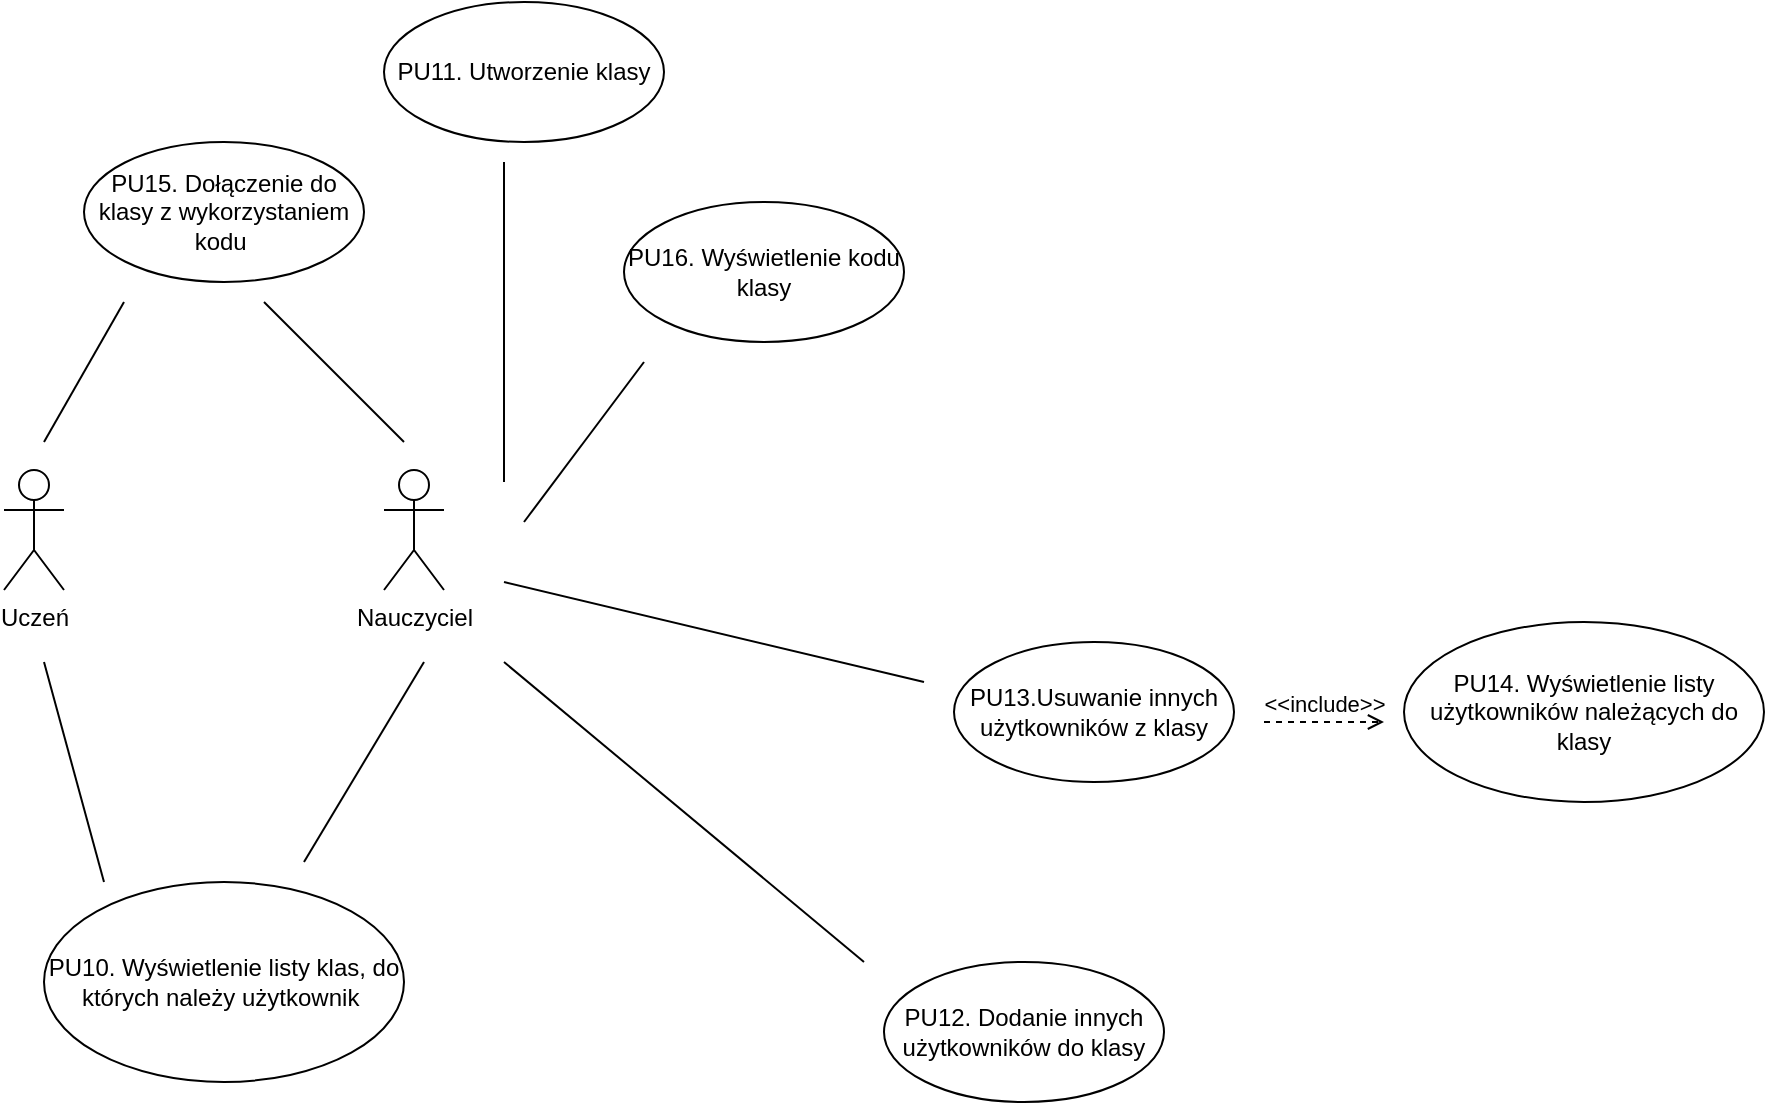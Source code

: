 <mxfile version="25.0.3">
  <diagram name="Strona-1" id="Scgg916_XBtNbLoqnLQ0">
    <mxGraphModel dx="1674" dy="746" grid="1" gridSize="10" guides="1" tooltips="1" connect="1" arrows="1" fold="1" page="1" pageScale="1" pageWidth="1169" pageHeight="827" math="0" shadow="0">
      <root>
        <mxCell id="0" />
        <mxCell id="1" parent="0" />
        <mxCell id="Vpx7Sv_BWOCrT1ZjL_7J-3" value="Nauczyciel" style="shape=umlActor;html=1;verticalLabelPosition=bottom;verticalAlign=top;align=center;" parent="1" vertex="1">
          <mxGeometry x="300" y="384" width="30" height="60" as="geometry" />
        </mxCell>
        <mxCell id="Vpx7Sv_BWOCrT1ZjL_7J-10" value="" style="edgeStyle=none;html=1;endArrow=none;verticalAlign=bottom;rounded=0;" parent="1" edge="1">
          <mxGeometry width="160" relative="1" as="geometry">
            <mxPoint x="360" y="390" as="sourcePoint" />
            <mxPoint x="360" y="230" as="targetPoint" />
          </mxGeometry>
        </mxCell>
        <mxCell id="Vpx7Sv_BWOCrT1ZjL_7J-11" value="PU12. Dodanie innych użytkowników do klasy" style="ellipse;whiteSpace=wrap;html=1;" parent="1" vertex="1">
          <mxGeometry x="550" y="630" width="140" height="70" as="geometry" />
        </mxCell>
        <mxCell id="Vpx7Sv_BWOCrT1ZjL_7J-13" value="PU10. Wyświetlenie listy klas, do których należy użytkownik&amp;nbsp;" style="ellipse;whiteSpace=wrap;html=1;" parent="1" vertex="1">
          <mxGeometry x="130" y="590" width="180" height="100" as="geometry" />
        </mxCell>
        <mxCell id="Vpx7Sv_BWOCrT1ZjL_7J-18" value="" style="edgeStyle=none;html=1;endArrow=none;verticalAlign=bottom;rounded=0;" parent="1" edge="1">
          <mxGeometry width="160" relative="1" as="geometry">
            <mxPoint x="370" y="410" as="sourcePoint" />
            <mxPoint x="430" y="330" as="targetPoint" />
          </mxGeometry>
        </mxCell>
        <mxCell id="Vpx7Sv_BWOCrT1ZjL_7J-19" value="PU11. Utworzenie klasy" style="ellipse;whiteSpace=wrap;html=1;" parent="1" vertex="1">
          <mxGeometry x="300" y="150" width="140" height="70" as="geometry" />
        </mxCell>
        <mxCell id="Vpx7Sv_BWOCrT1ZjL_7J-20" value="PU15&lt;span style=&quot;background-color: initial;&quot;&gt;. Dołączenie do klasy z wykorzystaniem kodu&amp;nbsp;&lt;/span&gt;" style="ellipse;whiteSpace=wrap;html=1;" parent="1" vertex="1">
          <mxGeometry x="150" y="220" width="140" height="70" as="geometry" />
        </mxCell>
        <mxCell id="7erooQuaVug4p2jluh0y-1" value="Uczeń" style="shape=umlActor;html=1;verticalLabelPosition=bottom;verticalAlign=top;align=center;" parent="1" vertex="1">
          <mxGeometry x="110" y="384" width="30" height="60" as="geometry" />
        </mxCell>
        <mxCell id="7erooQuaVug4p2jluh0y-4" value="" style="edgeStyle=none;html=1;endArrow=none;verticalAlign=bottom;rounded=0;" parent="1" edge="1">
          <mxGeometry width="160" relative="1" as="geometry">
            <mxPoint x="160" y="590" as="sourcePoint" />
            <mxPoint x="130" y="480" as="targetPoint" />
          </mxGeometry>
        </mxCell>
        <mxCell id="7erooQuaVug4p2jluh0y-6" value="" style="edgeStyle=none;html=1;endArrow=none;verticalAlign=bottom;rounded=0;" parent="1" edge="1">
          <mxGeometry width="160" relative="1" as="geometry">
            <mxPoint x="360" y="440" as="sourcePoint" />
            <mxPoint x="570" y="490" as="targetPoint" />
          </mxGeometry>
        </mxCell>
        <mxCell id="7erooQuaVug4p2jluh0y-7" value="PU16. Wyświetlenie kodu klasy" style="ellipse;whiteSpace=wrap;html=1;" parent="1" vertex="1">
          <mxGeometry x="420" y="250" width="140" height="70" as="geometry" />
        </mxCell>
        <mxCell id="7erooQuaVug4p2jluh0y-8" value="" style="edgeStyle=none;html=1;endArrow=none;verticalAlign=bottom;rounded=0;" parent="1" edge="1">
          <mxGeometry width="160" relative="1" as="geometry">
            <mxPoint x="320" y="480" as="sourcePoint" />
            <mxPoint x="260" y="580" as="targetPoint" />
          </mxGeometry>
        </mxCell>
        <mxCell id="7erooQuaVug4p2jluh0y-9" value="PU13.Usuwanie innych użytkowników z klasy" style="ellipse;whiteSpace=wrap;html=1;" parent="1" vertex="1">
          <mxGeometry x="585" y="470" width="140" height="70" as="geometry" />
        </mxCell>
        <mxCell id="hYwZpnP9EdemAaqzcxsh-1" value="" style="edgeStyle=none;html=1;endArrow=none;verticalAlign=bottom;rounded=0;" parent="1" edge="1">
          <mxGeometry width="160" relative="1" as="geometry">
            <mxPoint x="540" y="630" as="sourcePoint" />
            <mxPoint x="360" y="480" as="targetPoint" />
          </mxGeometry>
        </mxCell>
        <mxCell id="hYwZpnP9EdemAaqzcxsh-3" value="" style="edgeStyle=none;html=1;endArrow=none;verticalAlign=bottom;rounded=0;" parent="1" edge="1">
          <mxGeometry width="160" relative="1" as="geometry">
            <mxPoint x="170" y="300" as="sourcePoint" />
            <mxPoint x="130" y="370" as="targetPoint" />
          </mxGeometry>
        </mxCell>
        <mxCell id="hYwZpnP9EdemAaqzcxsh-4" value="" style="edgeStyle=none;html=1;endArrow=none;verticalAlign=bottom;rounded=0;" parent="1" edge="1">
          <mxGeometry width="160" relative="1" as="geometry">
            <mxPoint x="240" y="300" as="sourcePoint" />
            <mxPoint x="310" y="370" as="targetPoint" />
          </mxGeometry>
        </mxCell>
        <mxCell id="hYwZpnP9EdemAaqzcxsh-7" value="PU14. Wyświetlenie listy użytkowników należących do klasy" style="ellipse;whiteSpace=wrap;html=1;" parent="1" vertex="1">
          <mxGeometry x="810" y="460" width="180" height="90" as="geometry" />
        </mxCell>
        <mxCell id="s1k31zdcaAREbEvsXrzP-1" value="&amp;lt;&amp;lt;include&amp;gt;&amp;gt;" style="html=1;verticalAlign=bottom;labelBackgroundColor=none;endArrow=open;endFill=0;dashed=1;rounded=0;" parent="1" edge="1">
          <mxGeometry width="160" relative="1" as="geometry">
            <mxPoint x="740" y="510" as="sourcePoint" />
            <mxPoint x="800" y="510" as="targetPoint" />
          </mxGeometry>
        </mxCell>
      </root>
    </mxGraphModel>
  </diagram>
</mxfile>
